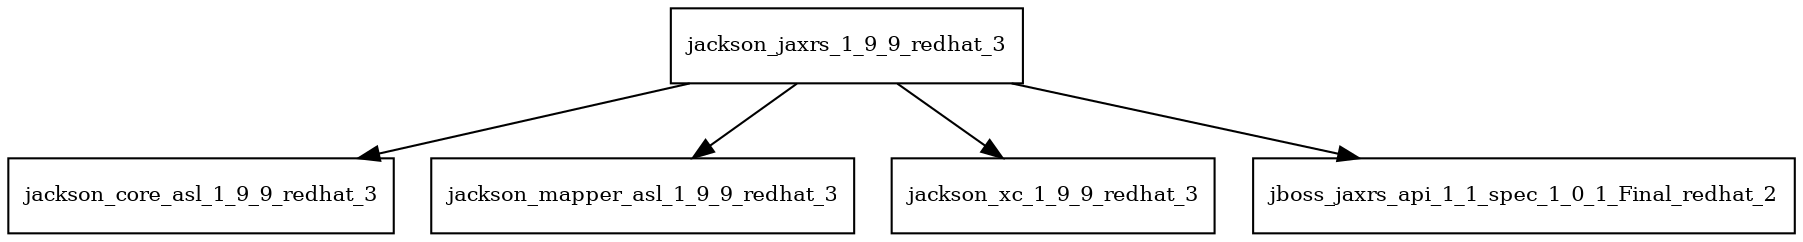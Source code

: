 digraph jackson_jaxrs_1_9_9_redhat_3_dependencies {
  node [shape = box, fontsize=10.0];
  jackson_jaxrs_1_9_9_redhat_3 -> jackson_core_asl_1_9_9_redhat_3;
  jackson_jaxrs_1_9_9_redhat_3 -> jackson_mapper_asl_1_9_9_redhat_3;
  jackson_jaxrs_1_9_9_redhat_3 -> jackson_xc_1_9_9_redhat_3;
  jackson_jaxrs_1_9_9_redhat_3 -> jboss_jaxrs_api_1_1_spec_1_0_1_Final_redhat_2;
}
